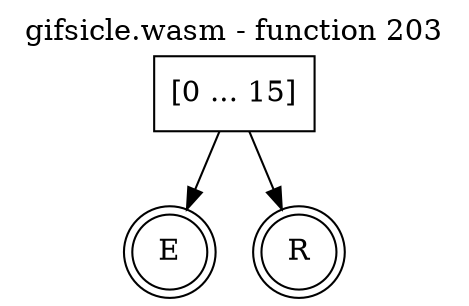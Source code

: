 digraph finite_state_machine {
    label = "gifsicle.wasm - function 203"
    labelloc =  t
    labelfontsize = 16
    labelfontcolor = black
    labelfontname = "Helvetica"
    node [shape = doublecircle]; E R ;
    node [shape = box];
    node [shape=box, color=black, style=solid] 0[label="[0 ... 15]"]
    0 -> E;
    0 -> R;
}
